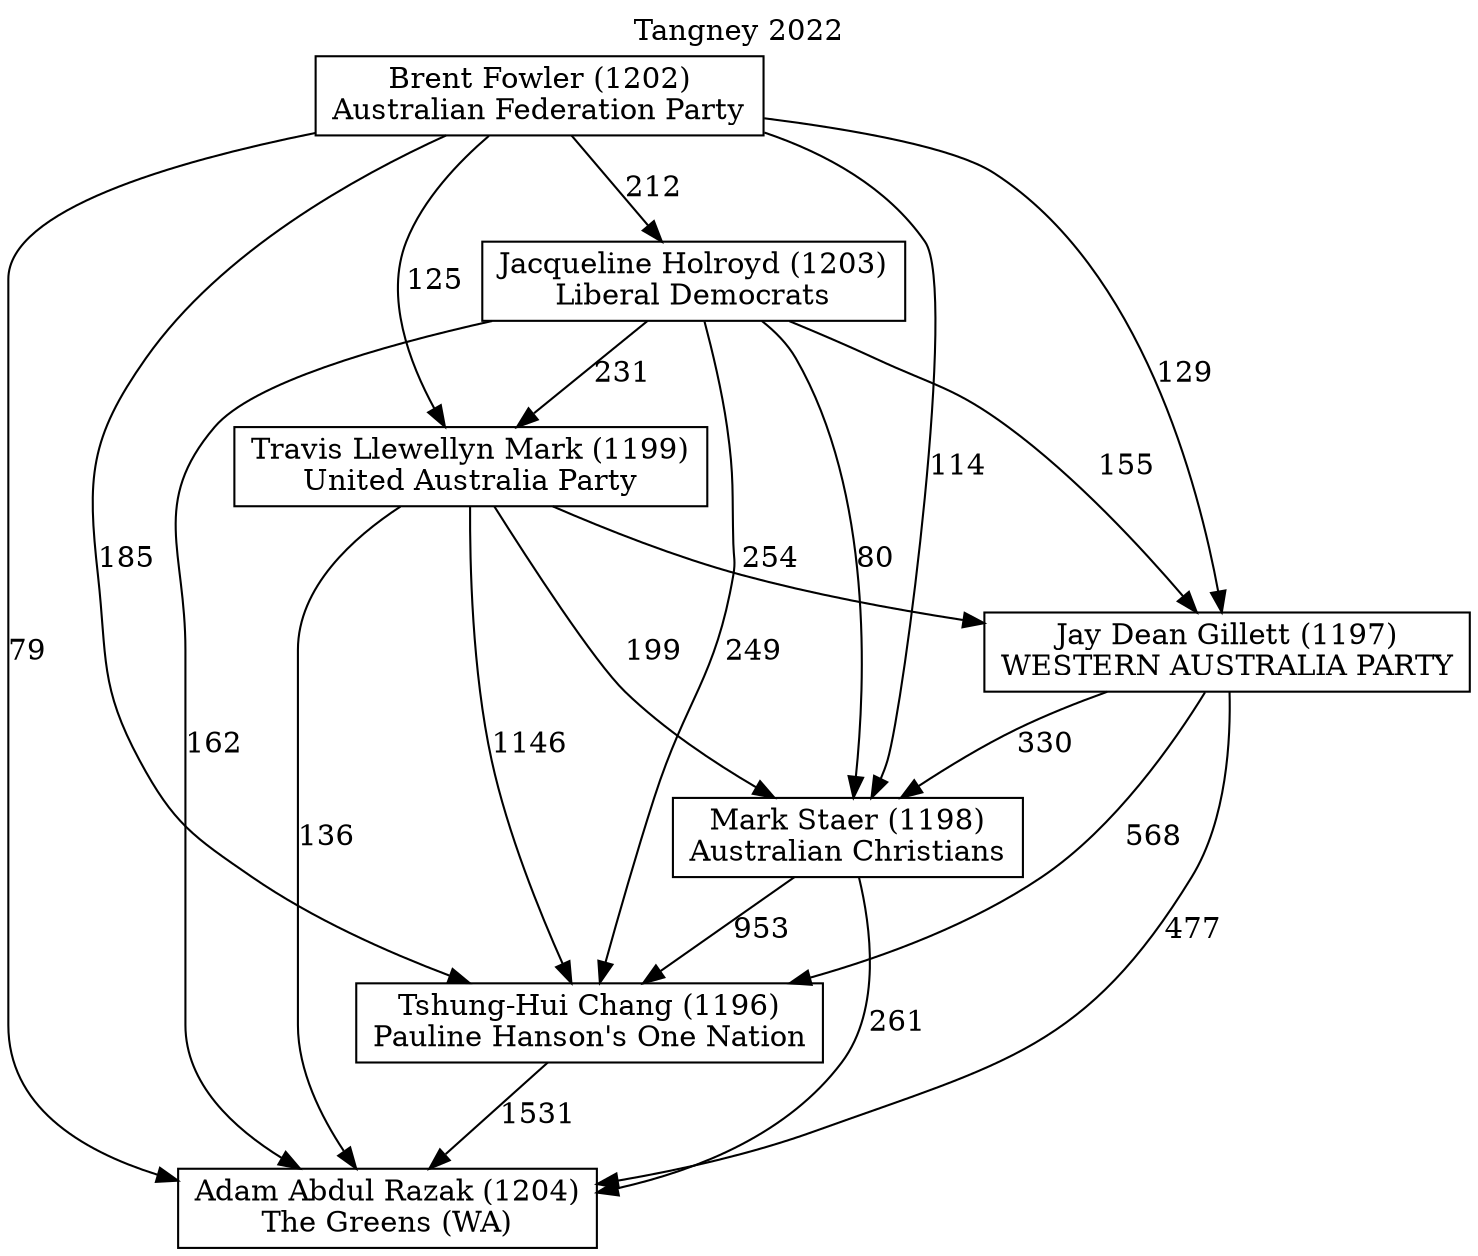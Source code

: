 // House preference flow
digraph "Adam Abdul Razak (1204)_Tangney_2022" {
	graph [label="Tangney 2022" labelloc=t mclimit=10]
	node [shape=box]
	"Adam Abdul Razak (1204)" [label="Adam Abdul Razak (1204)
The Greens (WA)"]
	"Tshung-Hui Chang (1196)" [label="Tshung-Hui Chang (1196)
Pauline Hanson's One Nation"]
	"Mark Staer (1198)" [label="Mark Staer (1198)
Australian Christians"]
	"Jay Dean Gillett (1197)" [label="Jay Dean Gillett (1197)
WESTERN AUSTRALIA PARTY"]
	"Travis Llewellyn Mark (1199)" [label="Travis Llewellyn Mark (1199)
United Australia Party"]
	"Jacqueline Holroyd (1203)" [label="Jacqueline Holroyd (1203)
Liberal Democrats"]
	"Brent Fowler (1202)" [label="Brent Fowler (1202)
Australian Federation Party"]
	"Adam Abdul Razak (1204)" [label="Adam Abdul Razak (1204)
The Greens (WA)"]
	"Mark Staer (1198)" [label="Mark Staer (1198)
Australian Christians"]
	"Jay Dean Gillett (1197)" [label="Jay Dean Gillett (1197)
WESTERN AUSTRALIA PARTY"]
	"Travis Llewellyn Mark (1199)" [label="Travis Llewellyn Mark (1199)
United Australia Party"]
	"Jacqueline Holroyd (1203)" [label="Jacqueline Holroyd (1203)
Liberal Democrats"]
	"Brent Fowler (1202)" [label="Brent Fowler (1202)
Australian Federation Party"]
	"Adam Abdul Razak (1204)" [label="Adam Abdul Razak (1204)
The Greens (WA)"]
	"Jay Dean Gillett (1197)" [label="Jay Dean Gillett (1197)
WESTERN AUSTRALIA PARTY"]
	"Travis Llewellyn Mark (1199)" [label="Travis Llewellyn Mark (1199)
United Australia Party"]
	"Jacqueline Holroyd (1203)" [label="Jacqueline Holroyd (1203)
Liberal Democrats"]
	"Brent Fowler (1202)" [label="Brent Fowler (1202)
Australian Federation Party"]
	"Adam Abdul Razak (1204)" [label="Adam Abdul Razak (1204)
The Greens (WA)"]
	"Travis Llewellyn Mark (1199)" [label="Travis Llewellyn Mark (1199)
United Australia Party"]
	"Jacqueline Holroyd (1203)" [label="Jacqueline Holroyd (1203)
Liberal Democrats"]
	"Brent Fowler (1202)" [label="Brent Fowler (1202)
Australian Federation Party"]
	"Adam Abdul Razak (1204)" [label="Adam Abdul Razak (1204)
The Greens (WA)"]
	"Jacqueline Holroyd (1203)" [label="Jacqueline Holroyd (1203)
Liberal Democrats"]
	"Brent Fowler (1202)" [label="Brent Fowler (1202)
Australian Federation Party"]
	"Adam Abdul Razak (1204)" [label="Adam Abdul Razak (1204)
The Greens (WA)"]
	"Brent Fowler (1202)" [label="Brent Fowler (1202)
Australian Federation Party"]
	"Brent Fowler (1202)" [label="Brent Fowler (1202)
Australian Federation Party"]
	"Jacqueline Holroyd (1203)" [label="Jacqueline Holroyd (1203)
Liberal Democrats"]
	"Brent Fowler (1202)" [label="Brent Fowler (1202)
Australian Federation Party"]
	"Brent Fowler (1202)" [label="Brent Fowler (1202)
Australian Federation Party"]
	"Travis Llewellyn Mark (1199)" [label="Travis Llewellyn Mark (1199)
United Australia Party"]
	"Jacqueline Holroyd (1203)" [label="Jacqueline Holroyd (1203)
Liberal Democrats"]
	"Brent Fowler (1202)" [label="Brent Fowler (1202)
Australian Federation Party"]
	"Travis Llewellyn Mark (1199)" [label="Travis Llewellyn Mark (1199)
United Australia Party"]
	"Brent Fowler (1202)" [label="Brent Fowler (1202)
Australian Federation Party"]
	"Brent Fowler (1202)" [label="Brent Fowler (1202)
Australian Federation Party"]
	"Jacqueline Holroyd (1203)" [label="Jacqueline Holroyd (1203)
Liberal Democrats"]
	"Brent Fowler (1202)" [label="Brent Fowler (1202)
Australian Federation Party"]
	"Brent Fowler (1202)" [label="Brent Fowler (1202)
Australian Federation Party"]
	"Jay Dean Gillett (1197)" [label="Jay Dean Gillett (1197)
WESTERN AUSTRALIA PARTY"]
	"Travis Llewellyn Mark (1199)" [label="Travis Llewellyn Mark (1199)
United Australia Party"]
	"Jacqueline Holroyd (1203)" [label="Jacqueline Holroyd (1203)
Liberal Democrats"]
	"Brent Fowler (1202)" [label="Brent Fowler (1202)
Australian Federation Party"]
	"Jay Dean Gillett (1197)" [label="Jay Dean Gillett (1197)
WESTERN AUSTRALIA PARTY"]
	"Jacqueline Holroyd (1203)" [label="Jacqueline Holroyd (1203)
Liberal Democrats"]
	"Brent Fowler (1202)" [label="Brent Fowler (1202)
Australian Federation Party"]
	"Jay Dean Gillett (1197)" [label="Jay Dean Gillett (1197)
WESTERN AUSTRALIA PARTY"]
	"Brent Fowler (1202)" [label="Brent Fowler (1202)
Australian Federation Party"]
	"Brent Fowler (1202)" [label="Brent Fowler (1202)
Australian Federation Party"]
	"Jacqueline Holroyd (1203)" [label="Jacqueline Holroyd (1203)
Liberal Democrats"]
	"Brent Fowler (1202)" [label="Brent Fowler (1202)
Australian Federation Party"]
	"Brent Fowler (1202)" [label="Brent Fowler (1202)
Australian Federation Party"]
	"Travis Llewellyn Mark (1199)" [label="Travis Llewellyn Mark (1199)
United Australia Party"]
	"Jacqueline Holroyd (1203)" [label="Jacqueline Holroyd (1203)
Liberal Democrats"]
	"Brent Fowler (1202)" [label="Brent Fowler (1202)
Australian Federation Party"]
	"Travis Llewellyn Mark (1199)" [label="Travis Llewellyn Mark (1199)
United Australia Party"]
	"Brent Fowler (1202)" [label="Brent Fowler (1202)
Australian Federation Party"]
	"Brent Fowler (1202)" [label="Brent Fowler (1202)
Australian Federation Party"]
	"Jacqueline Holroyd (1203)" [label="Jacqueline Holroyd (1203)
Liberal Democrats"]
	"Brent Fowler (1202)" [label="Brent Fowler (1202)
Australian Federation Party"]
	"Brent Fowler (1202)" [label="Brent Fowler (1202)
Australian Federation Party"]
	"Mark Staer (1198)" [label="Mark Staer (1198)
Australian Christians"]
	"Jay Dean Gillett (1197)" [label="Jay Dean Gillett (1197)
WESTERN AUSTRALIA PARTY"]
	"Travis Llewellyn Mark (1199)" [label="Travis Llewellyn Mark (1199)
United Australia Party"]
	"Jacqueline Holroyd (1203)" [label="Jacqueline Holroyd (1203)
Liberal Democrats"]
	"Brent Fowler (1202)" [label="Brent Fowler (1202)
Australian Federation Party"]
	"Mark Staer (1198)" [label="Mark Staer (1198)
Australian Christians"]
	"Travis Llewellyn Mark (1199)" [label="Travis Llewellyn Mark (1199)
United Australia Party"]
	"Jacqueline Holroyd (1203)" [label="Jacqueline Holroyd (1203)
Liberal Democrats"]
	"Brent Fowler (1202)" [label="Brent Fowler (1202)
Australian Federation Party"]
	"Mark Staer (1198)" [label="Mark Staer (1198)
Australian Christians"]
	"Jacqueline Holroyd (1203)" [label="Jacqueline Holroyd (1203)
Liberal Democrats"]
	"Brent Fowler (1202)" [label="Brent Fowler (1202)
Australian Federation Party"]
	"Mark Staer (1198)" [label="Mark Staer (1198)
Australian Christians"]
	"Brent Fowler (1202)" [label="Brent Fowler (1202)
Australian Federation Party"]
	"Brent Fowler (1202)" [label="Brent Fowler (1202)
Australian Federation Party"]
	"Jacqueline Holroyd (1203)" [label="Jacqueline Holroyd (1203)
Liberal Democrats"]
	"Brent Fowler (1202)" [label="Brent Fowler (1202)
Australian Federation Party"]
	"Brent Fowler (1202)" [label="Brent Fowler (1202)
Australian Federation Party"]
	"Travis Llewellyn Mark (1199)" [label="Travis Llewellyn Mark (1199)
United Australia Party"]
	"Jacqueline Holroyd (1203)" [label="Jacqueline Holroyd (1203)
Liberal Democrats"]
	"Brent Fowler (1202)" [label="Brent Fowler (1202)
Australian Federation Party"]
	"Travis Llewellyn Mark (1199)" [label="Travis Llewellyn Mark (1199)
United Australia Party"]
	"Brent Fowler (1202)" [label="Brent Fowler (1202)
Australian Federation Party"]
	"Brent Fowler (1202)" [label="Brent Fowler (1202)
Australian Federation Party"]
	"Jacqueline Holroyd (1203)" [label="Jacqueline Holroyd (1203)
Liberal Democrats"]
	"Brent Fowler (1202)" [label="Brent Fowler (1202)
Australian Federation Party"]
	"Brent Fowler (1202)" [label="Brent Fowler (1202)
Australian Federation Party"]
	"Jay Dean Gillett (1197)" [label="Jay Dean Gillett (1197)
WESTERN AUSTRALIA PARTY"]
	"Travis Llewellyn Mark (1199)" [label="Travis Llewellyn Mark (1199)
United Australia Party"]
	"Jacqueline Holroyd (1203)" [label="Jacqueline Holroyd (1203)
Liberal Democrats"]
	"Brent Fowler (1202)" [label="Brent Fowler (1202)
Australian Federation Party"]
	"Jay Dean Gillett (1197)" [label="Jay Dean Gillett (1197)
WESTERN AUSTRALIA PARTY"]
	"Jacqueline Holroyd (1203)" [label="Jacqueline Holroyd (1203)
Liberal Democrats"]
	"Brent Fowler (1202)" [label="Brent Fowler (1202)
Australian Federation Party"]
	"Jay Dean Gillett (1197)" [label="Jay Dean Gillett (1197)
WESTERN AUSTRALIA PARTY"]
	"Brent Fowler (1202)" [label="Brent Fowler (1202)
Australian Federation Party"]
	"Brent Fowler (1202)" [label="Brent Fowler (1202)
Australian Federation Party"]
	"Jacqueline Holroyd (1203)" [label="Jacqueline Holroyd (1203)
Liberal Democrats"]
	"Brent Fowler (1202)" [label="Brent Fowler (1202)
Australian Federation Party"]
	"Brent Fowler (1202)" [label="Brent Fowler (1202)
Australian Federation Party"]
	"Travis Llewellyn Mark (1199)" [label="Travis Llewellyn Mark (1199)
United Australia Party"]
	"Jacqueline Holroyd (1203)" [label="Jacqueline Holroyd (1203)
Liberal Democrats"]
	"Brent Fowler (1202)" [label="Brent Fowler (1202)
Australian Federation Party"]
	"Travis Llewellyn Mark (1199)" [label="Travis Llewellyn Mark (1199)
United Australia Party"]
	"Brent Fowler (1202)" [label="Brent Fowler (1202)
Australian Federation Party"]
	"Brent Fowler (1202)" [label="Brent Fowler (1202)
Australian Federation Party"]
	"Jacqueline Holroyd (1203)" [label="Jacqueline Holroyd (1203)
Liberal Democrats"]
	"Brent Fowler (1202)" [label="Brent Fowler (1202)
Australian Federation Party"]
	"Brent Fowler (1202)" [label="Brent Fowler (1202)
Australian Federation Party"]
	"Tshung-Hui Chang (1196)" [label="Tshung-Hui Chang (1196)
Pauline Hanson's One Nation"]
	"Mark Staer (1198)" [label="Mark Staer (1198)
Australian Christians"]
	"Jay Dean Gillett (1197)" [label="Jay Dean Gillett (1197)
WESTERN AUSTRALIA PARTY"]
	"Travis Llewellyn Mark (1199)" [label="Travis Llewellyn Mark (1199)
United Australia Party"]
	"Jacqueline Holroyd (1203)" [label="Jacqueline Holroyd (1203)
Liberal Democrats"]
	"Brent Fowler (1202)" [label="Brent Fowler (1202)
Australian Federation Party"]
	"Tshung-Hui Chang (1196)" [label="Tshung-Hui Chang (1196)
Pauline Hanson's One Nation"]
	"Jay Dean Gillett (1197)" [label="Jay Dean Gillett (1197)
WESTERN AUSTRALIA PARTY"]
	"Travis Llewellyn Mark (1199)" [label="Travis Llewellyn Mark (1199)
United Australia Party"]
	"Jacqueline Holroyd (1203)" [label="Jacqueline Holroyd (1203)
Liberal Democrats"]
	"Brent Fowler (1202)" [label="Brent Fowler (1202)
Australian Federation Party"]
	"Tshung-Hui Chang (1196)" [label="Tshung-Hui Chang (1196)
Pauline Hanson's One Nation"]
	"Travis Llewellyn Mark (1199)" [label="Travis Llewellyn Mark (1199)
United Australia Party"]
	"Jacqueline Holroyd (1203)" [label="Jacqueline Holroyd (1203)
Liberal Democrats"]
	"Brent Fowler (1202)" [label="Brent Fowler (1202)
Australian Federation Party"]
	"Tshung-Hui Chang (1196)" [label="Tshung-Hui Chang (1196)
Pauline Hanson's One Nation"]
	"Jacqueline Holroyd (1203)" [label="Jacqueline Holroyd (1203)
Liberal Democrats"]
	"Brent Fowler (1202)" [label="Brent Fowler (1202)
Australian Federation Party"]
	"Tshung-Hui Chang (1196)" [label="Tshung-Hui Chang (1196)
Pauline Hanson's One Nation"]
	"Brent Fowler (1202)" [label="Brent Fowler (1202)
Australian Federation Party"]
	"Brent Fowler (1202)" [label="Brent Fowler (1202)
Australian Federation Party"]
	"Jacqueline Holroyd (1203)" [label="Jacqueline Holroyd (1203)
Liberal Democrats"]
	"Brent Fowler (1202)" [label="Brent Fowler (1202)
Australian Federation Party"]
	"Brent Fowler (1202)" [label="Brent Fowler (1202)
Australian Federation Party"]
	"Travis Llewellyn Mark (1199)" [label="Travis Llewellyn Mark (1199)
United Australia Party"]
	"Jacqueline Holroyd (1203)" [label="Jacqueline Holroyd (1203)
Liberal Democrats"]
	"Brent Fowler (1202)" [label="Brent Fowler (1202)
Australian Federation Party"]
	"Travis Llewellyn Mark (1199)" [label="Travis Llewellyn Mark (1199)
United Australia Party"]
	"Brent Fowler (1202)" [label="Brent Fowler (1202)
Australian Federation Party"]
	"Brent Fowler (1202)" [label="Brent Fowler (1202)
Australian Federation Party"]
	"Jacqueline Holroyd (1203)" [label="Jacqueline Holroyd (1203)
Liberal Democrats"]
	"Brent Fowler (1202)" [label="Brent Fowler (1202)
Australian Federation Party"]
	"Brent Fowler (1202)" [label="Brent Fowler (1202)
Australian Federation Party"]
	"Jay Dean Gillett (1197)" [label="Jay Dean Gillett (1197)
WESTERN AUSTRALIA PARTY"]
	"Travis Llewellyn Mark (1199)" [label="Travis Llewellyn Mark (1199)
United Australia Party"]
	"Jacqueline Holroyd (1203)" [label="Jacqueline Holroyd (1203)
Liberal Democrats"]
	"Brent Fowler (1202)" [label="Brent Fowler (1202)
Australian Federation Party"]
	"Jay Dean Gillett (1197)" [label="Jay Dean Gillett (1197)
WESTERN AUSTRALIA PARTY"]
	"Jacqueline Holroyd (1203)" [label="Jacqueline Holroyd (1203)
Liberal Democrats"]
	"Brent Fowler (1202)" [label="Brent Fowler (1202)
Australian Federation Party"]
	"Jay Dean Gillett (1197)" [label="Jay Dean Gillett (1197)
WESTERN AUSTRALIA PARTY"]
	"Brent Fowler (1202)" [label="Brent Fowler (1202)
Australian Federation Party"]
	"Brent Fowler (1202)" [label="Brent Fowler (1202)
Australian Federation Party"]
	"Jacqueline Holroyd (1203)" [label="Jacqueline Holroyd (1203)
Liberal Democrats"]
	"Brent Fowler (1202)" [label="Brent Fowler (1202)
Australian Federation Party"]
	"Brent Fowler (1202)" [label="Brent Fowler (1202)
Australian Federation Party"]
	"Travis Llewellyn Mark (1199)" [label="Travis Llewellyn Mark (1199)
United Australia Party"]
	"Jacqueline Holroyd (1203)" [label="Jacqueline Holroyd (1203)
Liberal Democrats"]
	"Brent Fowler (1202)" [label="Brent Fowler (1202)
Australian Federation Party"]
	"Travis Llewellyn Mark (1199)" [label="Travis Llewellyn Mark (1199)
United Australia Party"]
	"Brent Fowler (1202)" [label="Brent Fowler (1202)
Australian Federation Party"]
	"Brent Fowler (1202)" [label="Brent Fowler (1202)
Australian Federation Party"]
	"Jacqueline Holroyd (1203)" [label="Jacqueline Holroyd (1203)
Liberal Democrats"]
	"Brent Fowler (1202)" [label="Brent Fowler (1202)
Australian Federation Party"]
	"Brent Fowler (1202)" [label="Brent Fowler (1202)
Australian Federation Party"]
	"Mark Staer (1198)" [label="Mark Staer (1198)
Australian Christians"]
	"Jay Dean Gillett (1197)" [label="Jay Dean Gillett (1197)
WESTERN AUSTRALIA PARTY"]
	"Travis Llewellyn Mark (1199)" [label="Travis Llewellyn Mark (1199)
United Australia Party"]
	"Jacqueline Holroyd (1203)" [label="Jacqueline Holroyd (1203)
Liberal Democrats"]
	"Brent Fowler (1202)" [label="Brent Fowler (1202)
Australian Federation Party"]
	"Mark Staer (1198)" [label="Mark Staer (1198)
Australian Christians"]
	"Travis Llewellyn Mark (1199)" [label="Travis Llewellyn Mark (1199)
United Australia Party"]
	"Jacqueline Holroyd (1203)" [label="Jacqueline Holroyd (1203)
Liberal Democrats"]
	"Brent Fowler (1202)" [label="Brent Fowler (1202)
Australian Federation Party"]
	"Mark Staer (1198)" [label="Mark Staer (1198)
Australian Christians"]
	"Jacqueline Holroyd (1203)" [label="Jacqueline Holroyd (1203)
Liberal Democrats"]
	"Brent Fowler (1202)" [label="Brent Fowler (1202)
Australian Federation Party"]
	"Mark Staer (1198)" [label="Mark Staer (1198)
Australian Christians"]
	"Brent Fowler (1202)" [label="Brent Fowler (1202)
Australian Federation Party"]
	"Brent Fowler (1202)" [label="Brent Fowler (1202)
Australian Federation Party"]
	"Jacqueline Holroyd (1203)" [label="Jacqueline Holroyd (1203)
Liberal Democrats"]
	"Brent Fowler (1202)" [label="Brent Fowler (1202)
Australian Federation Party"]
	"Brent Fowler (1202)" [label="Brent Fowler (1202)
Australian Federation Party"]
	"Travis Llewellyn Mark (1199)" [label="Travis Llewellyn Mark (1199)
United Australia Party"]
	"Jacqueline Holroyd (1203)" [label="Jacqueline Holroyd (1203)
Liberal Democrats"]
	"Brent Fowler (1202)" [label="Brent Fowler (1202)
Australian Federation Party"]
	"Travis Llewellyn Mark (1199)" [label="Travis Llewellyn Mark (1199)
United Australia Party"]
	"Brent Fowler (1202)" [label="Brent Fowler (1202)
Australian Federation Party"]
	"Brent Fowler (1202)" [label="Brent Fowler (1202)
Australian Federation Party"]
	"Jacqueline Holroyd (1203)" [label="Jacqueline Holroyd (1203)
Liberal Democrats"]
	"Brent Fowler (1202)" [label="Brent Fowler (1202)
Australian Federation Party"]
	"Brent Fowler (1202)" [label="Brent Fowler (1202)
Australian Federation Party"]
	"Jay Dean Gillett (1197)" [label="Jay Dean Gillett (1197)
WESTERN AUSTRALIA PARTY"]
	"Travis Llewellyn Mark (1199)" [label="Travis Llewellyn Mark (1199)
United Australia Party"]
	"Jacqueline Holroyd (1203)" [label="Jacqueline Holroyd (1203)
Liberal Democrats"]
	"Brent Fowler (1202)" [label="Brent Fowler (1202)
Australian Federation Party"]
	"Jay Dean Gillett (1197)" [label="Jay Dean Gillett (1197)
WESTERN AUSTRALIA PARTY"]
	"Jacqueline Holroyd (1203)" [label="Jacqueline Holroyd (1203)
Liberal Democrats"]
	"Brent Fowler (1202)" [label="Brent Fowler (1202)
Australian Federation Party"]
	"Jay Dean Gillett (1197)" [label="Jay Dean Gillett (1197)
WESTERN AUSTRALIA PARTY"]
	"Brent Fowler (1202)" [label="Brent Fowler (1202)
Australian Federation Party"]
	"Brent Fowler (1202)" [label="Brent Fowler (1202)
Australian Federation Party"]
	"Jacqueline Holroyd (1203)" [label="Jacqueline Holroyd (1203)
Liberal Democrats"]
	"Brent Fowler (1202)" [label="Brent Fowler (1202)
Australian Federation Party"]
	"Brent Fowler (1202)" [label="Brent Fowler (1202)
Australian Federation Party"]
	"Travis Llewellyn Mark (1199)" [label="Travis Llewellyn Mark (1199)
United Australia Party"]
	"Jacqueline Holroyd (1203)" [label="Jacqueline Holroyd (1203)
Liberal Democrats"]
	"Brent Fowler (1202)" [label="Brent Fowler (1202)
Australian Federation Party"]
	"Travis Llewellyn Mark (1199)" [label="Travis Llewellyn Mark (1199)
United Australia Party"]
	"Brent Fowler (1202)" [label="Brent Fowler (1202)
Australian Federation Party"]
	"Brent Fowler (1202)" [label="Brent Fowler (1202)
Australian Federation Party"]
	"Jacqueline Holroyd (1203)" [label="Jacqueline Holroyd (1203)
Liberal Democrats"]
	"Brent Fowler (1202)" [label="Brent Fowler (1202)
Australian Federation Party"]
	"Brent Fowler (1202)" [label="Brent Fowler (1202)
Australian Federation Party"]
	"Tshung-Hui Chang (1196)" -> "Adam Abdul Razak (1204)" [label=1531]
	"Mark Staer (1198)" -> "Tshung-Hui Chang (1196)" [label=953]
	"Jay Dean Gillett (1197)" -> "Mark Staer (1198)" [label=330]
	"Travis Llewellyn Mark (1199)" -> "Jay Dean Gillett (1197)" [label=254]
	"Jacqueline Holroyd (1203)" -> "Travis Llewellyn Mark (1199)" [label=231]
	"Brent Fowler (1202)" -> "Jacqueline Holroyd (1203)" [label=212]
	"Mark Staer (1198)" -> "Adam Abdul Razak (1204)" [label=261]
	"Jay Dean Gillett (1197)" -> "Adam Abdul Razak (1204)" [label=477]
	"Travis Llewellyn Mark (1199)" -> "Adam Abdul Razak (1204)" [label=136]
	"Jacqueline Holroyd (1203)" -> "Adam Abdul Razak (1204)" [label=162]
	"Brent Fowler (1202)" -> "Adam Abdul Razak (1204)" [label=79]
	"Brent Fowler (1202)" -> "Travis Llewellyn Mark (1199)" [label=125]
	"Jacqueline Holroyd (1203)" -> "Jay Dean Gillett (1197)" [label=155]
	"Brent Fowler (1202)" -> "Jay Dean Gillett (1197)" [label=129]
	"Travis Llewellyn Mark (1199)" -> "Mark Staer (1198)" [label=199]
	"Jacqueline Holroyd (1203)" -> "Mark Staer (1198)" [label=80]
	"Brent Fowler (1202)" -> "Mark Staer (1198)" [label=114]
	"Jay Dean Gillett (1197)" -> "Tshung-Hui Chang (1196)" [label=568]
	"Travis Llewellyn Mark (1199)" -> "Tshung-Hui Chang (1196)" [label=1146]
	"Jacqueline Holroyd (1203)" -> "Tshung-Hui Chang (1196)" [label=249]
	"Brent Fowler (1202)" -> "Tshung-Hui Chang (1196)" [label=185]
}
